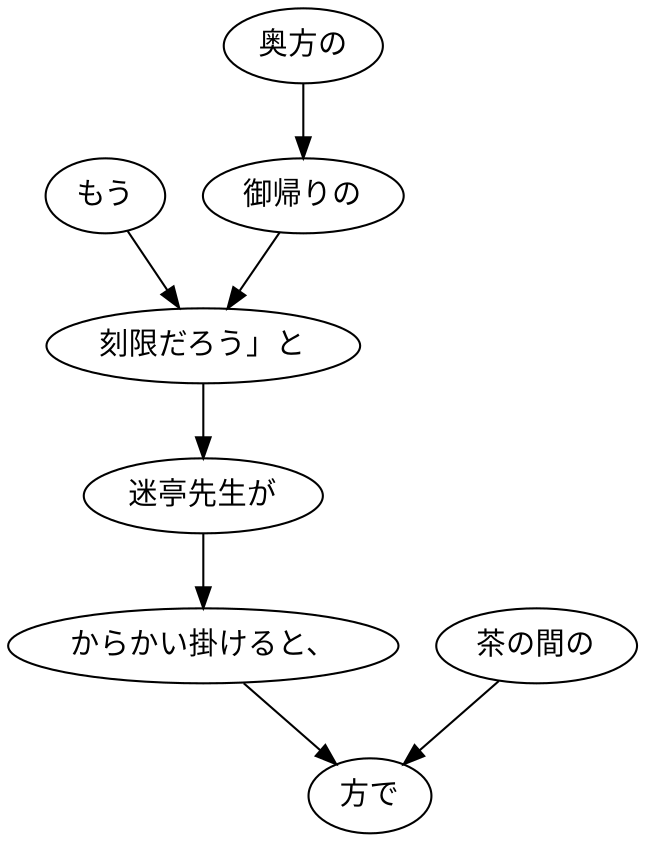 digraph graph8917 {
	node0 [label="もう"];
	node1 [label="奥方の"];
	node2 [label="御帰りの"];
	node3 [label="刻限だろう」と"];
	node4 [label="迷亭先生が"];
	node5 [label="からかい掛けると、"];
	node6 [label="茶の間の"];
	node7 [label="方で"];
	node0 -> node3;
	node1 -> node2;
	node2 -> node3;
	node3 -> node4;
	node4 -> node5;
	node5 -> node7;
	node6 -> node7;
}
